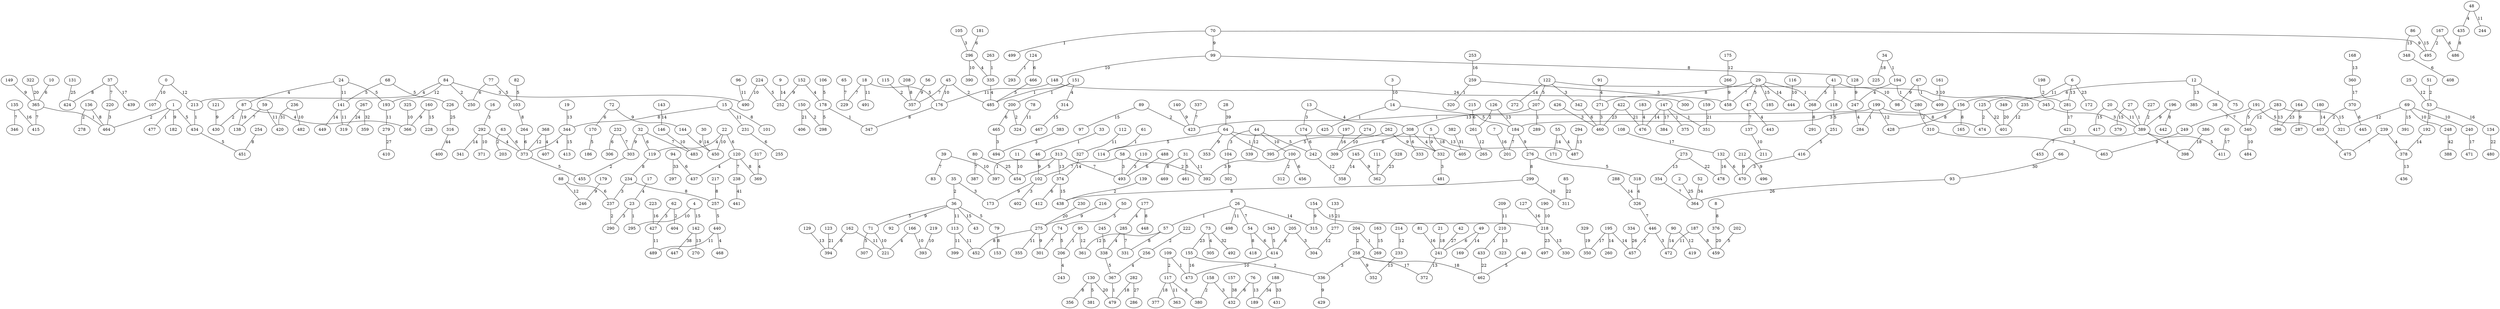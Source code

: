 graph {
  0 [label="0"];
  1 [label="1"];
  2 [label="2"];
  3 [label="3"];
  4 [label="4"];
  5 [label="5"];
  6 [label="6"];
  7 [label="7"];
  8 [label="8"];
  9 [label="9"];
  10 [label="10"];
  11 [label="11"];
  12 [label="12"];
  13 [label="13"];
  14 [label="14"];
  15 [label="15"];
  16 [label="16"];
  17 [label="17"];
  18 [label="18"];
  19 [label="19"];
  20 [label="20"];
  21 [label="21"];
  22 [label="22"];
  23 [label="23"];
  24 [label="24"];
  25 [label="25"];
  26 [label="26"];
  27 [label="27"];
  28 [label="28"];
  29 [label="29"];
  30 [label="30"];
  31 [label="31"];
  32 [label="32"];
  33 [label="33"];
  34 [label="34"];
  35 [label="35"];
  36 [label="36"];
  37 [label="37"];
  38 [label="38"];
  39 [label="39"];
  40 [label="40"];
  41 [label="41"];
  42 [label="42"];
  43 [label="43"];
  44 [label="44"];
  45 [label="45"];
  46 [label="46"];
  47 [label="47"];
  48 [label="48"];
  49 [label="49"];
  50 [label="50"];
  51 [label="51"];
  52 [label="52"];
  53 [label="53"];
  54 [label="54"];
  55 [label="55"];
  56 [label="56"];
  57 [label="57"];
  58 [label="58"];
  59 [label="59"];
  60 [label="60"];
  61 [label="61"];
  62 [label="62"];
  63 [label="63"];
  64 [label="64"];
  65 [label="65"];
  66 [label="66"];
  67 [label="67"];
  68 [label="68"];
  69 [label="69"];
  70 [label="70"];
  71 [label="71"];
  72 [label="72"];
  73 [label="73"];
  74 [label="74"];
  75 [label="75"];
  76 [label="76"];
  77 [label="77"];
  78 [label="78"];
  79 [label="79"];
  80 [label="80"];
  81 [label="81"];
  82 [label="82"];
  83 [label="83"];
  84 [label="84"];
  85 [label="85"];
  86 [label="86"];
  87 [label="87"];
  88 [label="88"];
  89 [label="89"];
  90 [label="90"];
  91 [label="91"];
  92 [label="92"];
  93 [label="93"];
  94 [label="94"];
  95 [label="95"];
  96 [label="96"];
  97 [label="97"];
  98 [label="98"];
  99 [label="99"];
  100 [label="100"];
  101 [label="101"];
  102 [label="102"];
  103 [label="103"];
  104 [label="104"];
  105 [label="105"];
  106 [label="106"];
  107 [label="107"];
  108 [label="108"];
  109 [label="109"];
  110 [label="110"];
  111 [label="111"];
  112 [label="112"];
  113 [label="113"];
  114 [label="114"];
  115 [label="115"];
  116 [label="116"];
  117 [label="117"];
  118 [label="118"];
  119 [label="119"];
  120 [label="120"];
  121 [label="121"];
  122 [label="122"];
  123 [label="123"];
  124 [label="124"];
  125 [label="125"];
  126 [label="126"];
  127 [label="127"];
  128 [label="128"];
  129 [label="129"];
  130 [label="130"];
  131 [label="131"];
  132 [label="132"];
  133 [label="133"];
  134 [label="134"];
  135 [label="135"];
  136 [label="136"];
  137 [label="137"];
  138 [label="138"];
  139 [label="139"];
  140 [label="140"];
  141 [label="141"];
  142 [label="142"];
  143 [label="143"];
  144 [label="144"];
  145 [label="145"];
  146 [label="146"];
  147 [label="147"];
  148 [label="148"];
  149 [label="149"];
  150 [label="150"];
  151 [label="151"];
  152 [label="152"];
  153 [label="153"];
  154 [label="154"];
  155 [label="155"];
  156 [label="156"];
  157 [label="157"];
  158 [label="158"];
  159 [label="159"];
  160 [label="160"];
  161 [label="161"];
  162 [label="162"];
  163 [label="163"];
  164 [label="164"];
  165 [label="165"];
  166 [label="166"];
  167 [label="167"];
  168 [label="168"];
  169 [label="169"];
  170 [label="170"];
  171 [label="171"];
  172 [label="172"];
  173 [label="173"];
  174 [label="174"];
  175 [label="175"];
  176 [label="176"];
  177 [label="177"];
  178 [label="178"];
  179 [label="179"];
  180 [label="180"];
  181 [label="181"];
  182 [label="182"];
  183 [label="183"];
  184 [label="184"];
  185 [label="185"];
  186 [label="186"];
  187 [label="187"];
  188 [label="188"];
  189 [label="189"];
  190 [label="190"];
  191 [label="191"];
  192 [label="192"];
  193 [label="193"];
  194 [label="194"];
  195 [label="195"];
  196 [label="196"];
  197 [label="197"];
  198 [label="198"];
  199 [label="199"];
  200 [label="200"];
  201 [label="201"];
  202 [label="202"];
  203 [label="203"];
  204 [label="204"];
  205 [label="205"];
  206 [label="206"];
  207 [label="207"];
  208 [label="208"];
  209 [label="209"];
  210 [label="210"];
  211 [label="211"];
  212 [label="212"];
  213 [label="213"];
  214 [label="214"];
  215 [label="215"];
  216 [label="216"];
  217 [label="217"];
  218 [label="218"];
  219 [label="219"];
  220 [label="220"];
  221 [label="221"];
  222 [label="222"];
  223 [label="223"];
  224 [label="224"];
  225 [label="225"];
  226 [label="226"];
  227 [label="227"];
  228 [label="228"];
  229 [label="229"];
  230 [label="230"];
  231 [label="231"];
  232 [label="232"];
  233 [label="233"];
  234 [label="234"];
  235 [label="235"];
  236 [label="236"];
  237 [label="237"];
  238 [label="238"];
  239 [label="239"];
  240 [label="240"];
  241 [label="241"];
  242 [label="242"];
  243 [label="243"];
  244 [label="244"];
  245 [label="245"];
  246 [label="246"];
  247 [label="247"];
  248 [label="248"];
  249 [label="249"];
  250 [label="250"];
  251 [label="251"];
  252 [label="252"];
  253 [label="253"];
  254 [label="254"];
  255 [label="255"];
  256 [label="256"];
  257 [label="257"];
  258 [label="258"];
  259 [label="259"];
  260 [label="260"];
  261 [label="261"];
  262 [label="262"];
  263 [label="263"];
  264 [label="264"];
  265 [label="265"];
  266 [label="266"];
  267 [label="267"];
  268 [label="268"];
  269 [label="269"];
  270 [label="270"];
  271 [label="271"];
  272 [label="272"];
  273 [label="273"];
  274 [label="274"];
  275 [label="275"];
  276 [label="276"];
  277 [label="277"];
  278 [label="278"];
  279 [label="279"];
  280 [label="280"];
  281 [label="281"];
  282 [label="282"];
  283 [label="283"];
  284 [label="284"];
  285 [label="285"];
  286 [label="286"];
  287 [label="287"];
  288 [label="288"];
  289 [label="289"];
  290 [label="290"];
  291 [label="291"];
  292 [label="292"];
  293 [label="293"];
  294 [label="294"];
  295 [label="295"];
  296 [label="296"];
  297 [label="297"];
  298 [label="298"];
  299 [label="299"];
  300 [label="300"];
  301 [label="301"];
  302 [label="302"];
  303 [label="303"];
  304 [label="304"];
  305 [label="305"];
  306 [label="306"];
  307 [label="307"];
  308 [label="308"];
  309 [label="309"];
  310 [label="310"];
  311 [label="311"];
  312 [label="312"];
  313 [label="313"];
  314 [label="314"];
  315 [label="315"];
  316 [label="316"];
  317 [label="317"];
  318 [label="318"];
  319 [label="319"];
  320 [label="320"];
  321 [label="321"];
  322 [label="322"];
  323 [label="323"];
  324 [label="324"];
  325 [label="325"];
  326 [label="326"];
  327 [label="327"];
  328 [label="328"];
  329 [label="329"];
  330 [label="330"];
  331 [label="331"];
  332 [label="332"];
  333 [label="333"];
  334 [label="334"];
  335 [label="335"];
  336 [label="336"];
  337 [label="337"];
  338 [label="338"];
  339 [label="339"];
  340 [label="340"];
  341 [label="341"];
  342 [label="342"];
  343 [label="343"];
  344 [label="344"];
  345 [label="345"];
  346 [label="346"];
  347 [label="347"];
  348 [label="348"];
  349 [label="349"];
  350 [label="350"];
  351 [label="351"];
  352 [label="352"];
  353 [label="353"];
  354 [label="354"];
  355 [label="355"];
  356 [label="356"];
  357 [label="357"];
  358 [label="358"];
  359 [label="359"];
  360 [label="360"];
  361 [label="361"];
  362 [label="362"];
  363 [label="363"];
  364 [label="364"];
  365 [label="365"];
  366 [label="366"];
  367 [label="367"];
  368 [label="368"];
  369 [label="369"];
  370 [label="370"];
  371 [label="371"];
  372 [label="372"];
  373 [label="373"];
  374 [label="374"];
  375 [label="375"];
  376 [label="376"];
  377 [label="377"];
  378 [label="378"];
  379 [label="379"];
  380 [label="380"];
  381 [label="381"];
  382 [label="382"];
  383 [label="383"];
  384 [label="384"];
  385 [label="385"];
  386 [label="386"];
  387 [label="387"];
  388 [label="388"];
  389 [label="389"];
  390 [label="390"];
  391 [label="391"];
  392 [label="392"];
  393 [label="393"];
  394 [label="394"];
  395 [label="395"];
  396 [label="396"];
  397 [label="397"];
  398 [label="398"];
  399 [label="399"];
  400 [label="400"];
  401 [label="401"];
  402 [label="402"];
  403 [label="403"];
  404 [label="404"];
  405 [label="405"];
  406 [label="406"];
  407 [label="407"];
  408 [label="408"];
  409 [label="409"];
  410 [label="410"];
  411 [label="411"];
  412 [label="412"];
  413 [label="413"];
  414 [label="414"];
  415 [label="415"];
  416 [label="416"];
  417 [label="417"];
  418 [label="418"];
  419 [label="419"];
  420 [label="420"];
  421 [label="421"];
  422 [label="422"];
  423 [label="423"];
  424 [label="424"];
  425 [label="425"];
  426 [label="426"];
  427 [label="427"];
  428 [label="428"];
  429 [label="429"];
  430 [label="430"];
  431 [label="431"];
  432 [label="432"];
  433 [label="433"];
  434 [label="434"];
  435 [label="435"];
  436 [label="436"];
  437 [label="437"];
  438 [label="438"];
  439 [label="439"];
  440 [label="440"];
  441 [label="441"];
  442 [label="442"];
  443 [label="443"];
  444 [label="444"];
  445 [label="445"];
  446 [label="446"];
  447 [label="447"];
  448 [label="448"];
  449 [label="449"];
  450 [label="450"];
  451 [label="451"];
  452 [label="452"];
  453 [label="453"];
  454 [label="454"];
  455 [label="455"];
  456 [label="456"];
  457 [label="457"];
  458 [label="458"];
  459 [label="459"];
  460 [label="460"];
  461 [label="461"];
  462 [label="462"];
  463 [label="463"];
  464 [label="464"];
  465 [label="465"];
  466 [label="466"];
  467 [label="467"];
  468 [label="468"];
  469 [label="469"];
  470 [label="470"];
  471 [label="471"];
  472 [label="472"];
  473 [label="473"];
  474 [label="474"];
  475 [label="475"];
  476 [label="476"];
  477 [label="477"];
  478 [label="478"];
  479 [label="479"];
  480 [label="480"];
  481 [label="481"];
  482 [label="482"];
  483 [label="483"];
  484 [label="484"];
  485 [label="485"];
  486 [label="486"];
  487 [label="487"];
  488 [label="488"];
  489 [label="489"];
  490 [label="490"];
  491 [label="491"];
  492 [label="492"];
  493 [label="493"];
  494 [label="494"];
  495 [label="495"];
  496 [label="496"];
  497 [label="497"];
  498 [label="498"];
  499 [label="499"];
  0 -- 107 [label="10"];
  0 -- 213 [label="12"];
  1 -- 434 [label="5"];
  1 -- 464 [label="2"];
  1 -- 182 [label="9"];
  1 -- 477 [label="1"];
  2 -- 364 [label="25"];
  3 -- 14 [label="10"];
  4 -- 142 [label="15"];
  4 -- 295 [label="10"];
  5 -- 332 [label="9"];
  5 -- 405 [label="18"];
  6 -- 281 [label="13"];
  6 -- 172 [label="23"];
  6 -- 156 [label="11"];
  7 -- 201 [label="16"];
  8 -- 376 [label="8"];
  9 -- 252 [label="14"];
  10 -- 365 [label="6"];
  11 -- 454 [label="10"];
  12 -- 385 [label="13"];
  12 -- 75 [label="1"];
  12 -- 125 [label="6"];
  13 -- 308 [label="4"];
  13 -- 174 [label="3"];
  14 -- 425 [label="1"];
  14 -- 184 [label="5"];
  15 -- 101 [label="8"];
  15 -- 231 [label="11"];
  15 -- 344 [label="8"];
  16 -- 292 [label="3"];
  17 -- 23 [label="4"];
  18 -- 491 [label="11"];
  18 -- 176 [label="5"];
  18 -- 229 [label="7"];
  19 -- 344 [label="13"];
  20 -- 417 [label="15"];
  20 -- 389 [label="11"];
  21 -- 241 [label="18"];
  22 -- 120 [label="6"];
  22 -- 450 [label="10"];
  22 -- 119 [label="4"];
  23 -- 290 [label="3"];
  23 -- 295 [label="1"];
  24 -- 193 [label="5"];
  24 -- 87 [label="4"];
  24 -- 141 [label="11"];
  25 -- 53 [label="12"];
  26 -- 54 [label="7"];
  26 -- 498 [label="11"];
  26 -- 57 [label="1"];
  26 -- 315 [label="14"];
  27 -- 379 [label="15"];
  27 -- 389 [label="1"];
  28 -- 64 [label="39"];
  29 -- 444 [label="14"];
  29 -- 458 [label="7"];
  29 -- 185 [label="15"];
  29 -- 268 [label="1"];
  29 -- 47 [label="5"];
  29 -- 271 [label="8"];
  30 -- 450 [label="14"];
  31 -- 461 [label="5"];
  31 -- 392 [label="11"];
  31 -- 469 [label="8"];
  32 -- 483 [label="7"];
  32 -- 303 [label="9"];
  32 -- 119 [label="6"];
  33 -- 46 [label="1"];
  34 -- 225 [label="18"];
  34 -- 194 [label="1"];
  35 -- 36 [label="2"];
  35 -- 173 [label="3"];
  36 -- 79 [label="5"];
  36 -- 113 [label="11"];
  36 -- 43 [label="15"];
  36 -- 92 [label="9"];
  36 -- 71 [label="5"];
  37 -- 220 [label="7"];
  37 -- 424 [label="8"];
  37 -- 439 [label="17"];
  38 -- 340 [label="7"];
  39 -- 83 [label="7"];
  39 -- 397 [label="10"];
  40 -- 462 [label="5"];
  41 -- 98 [label="10"];
  41 -- 118 [label="1"];
  41 -- 268 [label="5"];
  42 -- 241 [label="27"];
  44 -- 339 [label="12"];
  44 -- 100 [label="10"];
  44 -- 242 [label="5"];
  44 -- 104 [label="3"];
  45 -- 176 [label="10"];
  45 -- 357 [label="7"];
  45 -- 485 [label="2"];
  46 -- 102 [label="9"];
  47 -- 443 [label="4"];
  47 -- 137 [label="7"];
  48 -- 244 [label="11"];
  48 -- 435 [label="4"];
  49 -- 241 [label="6"];
  49 -- 169 [label="14"];
  50 -- 74 [label="5"];
  51 -- 53 [label="2"];
  52 -- 364 [label="34"];
  53 -- 134 [label="16"];
  53 -- 192 [label="2"];
  54 -- 414 [label="6"];
  54 -- 418 [label="8"];
  55 -- 171 [label="14"];
  55 -- 487 [label="4"];
  56 -- 357 [label="9"];
  57 -- 331 [label="8"];
  57 -- 361 [label="12"];
  58 -- 102 [label="7"];
  58 -- 493 [label="3"];
  58 -- 392 [label="2"];
  59 -- 420 [label="11"];
  59 -- 138 [label="7"];
  60 -- 411 [label="17"];
  61 -- 114 [label="1"];
  62 -- 404 [label="2"];
  62 -- 427 [label="3"];
  63 -- 203 [label="2"];
  63 -- 373 [label="6"];
  64 -- 395 [label="1"];
  64 -- 487 [label="13"];
  64 -- 353 [label="9"];
  64 -- 114 [label="5"];
  65 -- 229 [label="7"];
  66 -- 93 [label="30"];
  67 -- 409 [label="1"];
  67 -- 98 [label="9"];
  68 -- 226 [label="5"];
  68 -- 141 [label="5"];
  69 -- 391 [label="15"];
  69 -- 248 [label="10"];
  69 -- 240 [label="10"];
  69 -- 321 [label="12"];
  70 -- 499 [label="1"];
  70 -- 99 [label="9"];
  70 -- 495 [label="9"];
  71 -- 307 [label="5"];
  71 -- 221 [label="10"];
  72 -- 144 [label="9"];
  72 -- 170 [label="6"];
  73 -- 155 [label="23"];
  73 -- 492 [label="32"];
  73 -- 305 [label="4"];
  74 -- 301 [label="7"];
  74 -- 206 [label="5"];
  76 -- 189 [label="13"];
  76 -- 432 [label="6"];
  77 -- 103 [label="5"];
  77 -- 250 [label="6"];
  78 -- 324 [label="11"];
  79 -- 153 [label="8"];
  80 -- 454 [label="25"];
  80 -- 387 [label="7"];
  81 -- 241 [label="16"];
  82 -- 103 [label="5"];
  84 -- 490 [label="3"];
  84 -- 250 [label="2"];
  84 -- 193 [label="12"];
  84 -- 213 [label="4"];
  85 -- 311 [label="22"];
  86 -- 348 [label="13"];
  86 -- 495 [label="15"];
  87 -- 430 [label="2"];
  87 -- 138 [label="19"];
  87 -- 366 [label="4"];
  88 -- 246 [label="12"];
  88 -- 237 [label="6"];
  89 -- 97 [label="15"];
  89 -- 423 [label="2"];
  90 -- 472 [label="14"];
  90 -- 419 [label="12"];
  91 -- 271 [label="4"];
  93 -- 364 [label="26"];
  94 -- 297 [label="33"];
  94 -- 437 [label="6"];
  95 -- 361 [label="12"];
  95 -- 206 [label="1"];
  96 -- 490 [label="11"];
  99 -- 148 [label="10"];
  99 -- 128 [label="8"];
  100 -- 392 [label="3"];
  100 -- 456 [label="6"];
  100 -- 312 [label="2"];
  102 -- 402 [label="3"];
  102 -- 173 [label="9"];
  103 -- 264 [label="8"];
  104 -- 302 [label="9"];
  105 -- 296 [label="3"];
  106 -- 178 [label="5"];
  108 -- 132 [label="17"];
  109 -- 117 [label="2"];
  109 -- 473 [label="1"];
  110 -- 493 [label="3"];
  111 -- 362 [label="7"];
  112 -- 327 [label="11"];
  113 -- 452 [label="11"];
  113 -- 399 [label="11"];
  115 -- 357 [label="2"];
  116 -- 444 [label="10"];
  117 -- 377 [label="18"];
  117 -- 363 [label="11"];
  117 -- 380 [label="8"];
  118 -- 251 [label="5"];
  119 -- 234 [label="8"];
  120 -- 238 [label="7"];
  120 -- 437 [label="4"];
  120 -- 369 [label="8"];
  121 -- 430 [label="9"];
  122 -- 342 [label="3"];
  122 -- 272 [label="14"];
  122 -- 345 [label="3"];
  122 -- 207 [label="5"];
  123 -- 394 [label="21"];
  124 -- 466 [label="6"];
  124 -- 293 [label="1"];
  125 -- 401 [label="22"];
  125 -- 474 [label="2"];
  126 -- 184 [label="13"];
  126 -- 261 [label="2"];
  127 -- 218 [label="16"];
  128 -- 247 [label="9"];
  129 -- 394 [label="13"];
  130 -- 479 [label="20"];
  130 -- 356 [label="8"];
  130 -- 381 [label="5"];
  131 -- 424 [label="25"];
  132 -- 478 [label="16"];
  132 -- 470 [label="6"];
  133 -- 277 [label="21"];
  134 -- 480 [label="22"];
  135 -- 415 [label="16"];
  135 -- 346 [label="7"];
  136 -- 464 [label="8"];
  136 -- 278 [label="2"];
  137 -- 211 [label="10"];
  139 -- 438 [label="2"];
  140 -- 423 [label="9"];
  141 -- 319 [label="11"];
  141 -- 449 [label="14"];
  142 -- 447 [label="38"];
  142 -- 270 [label="13"];
  143 -- 146 [label="14"];
  144 -- 450 [label="9"];
  145 -- 358 [label="14"];
  145 -- 362 [label="9"];
  146 -- 483 [label="10"];
  147 -- 375 [label="1"];
  147 -- 384 [label="17"];
  147 -- 351 [label="1"];
  147 -- 476 [label="14"];
  148 -- 300 [label="24"];
  148 -- 176 [label="11"];
  149 -- 365 [label="9"];
  150 -- 298 [label="2"];
  150 -- 406 [label="21"];
  151 -- 200 [label="1"];
  151 -- 485 [label="1"];
  151 -- 314 [label="4"];
  152 -- 252 [label="9"];
  152 -- 178 [label="4"];
  154 -- 218 [label="15"];
  154 -- 315 [label="9"];
  155 -- 473 [label="16"];
  155 -- 336 [label="2"];
  156 -- 184 [label="3"];
  156 -- 428 [label="8"];
  156 -- 165 [label="8"];
  157 -- 432 [label="38"];
  158 -- 380 [label="2"];
  158 -- 432 [label="3"];
  159 -- 351 [label="21"];
  160 -- 366 [label="9"];
  160 -- 228 [label="15"];
  161 -- 409 [label="10"];
  162 -- 221 [label="11"];
  162 -- 394 [label="8"];
  163 -- 269 [label="15"];
  164 -- 287 [label="9"];
  164 -- 396 [label="23"];
  166 -- 221 [label="4"];
  166 -- 393 [label="10"];
  167 -- 486 [label="6"];
  167 -- 495 [label="2"];
  168 -- 360 [label="13"];
  170 -- 186 [label="5"];
  174 -- 242 [label="6"];
  175 -- 266 [label="12"];
  176 -- 347 [label="8"];
  177 -- 448 [label="8"];
  177 -- 285 [label="4"];
  178 -- 347 [label="1"];
  178 -- 298 [label="5"];
  179 -- 246 [label="9"];
  180 -- 403 [label="14"];
  181 -- 296 [label="6"];
  183 -- 476 [label="4"];
  184 -- 276 [label="9"];
  184 -- 201 [label="7"];
  187 -- 459 [label="8"];
  187 -- 472 [label="11"];
  188 -- 431 [label="33"];
  188 -- 189 [label="34"];
  190 -- 218 [label="10"];
  191 -- 249 [label="7"];
  191 -- 403 [label="5"];
  191 -- 340 [label="5"];
  192 -- 378 [label="14"];
  193 -- 279 [label="11"];
  194 -- 247 [label="4"];
  194 -- 280 [label="1"];
  195 -- 350 [label="17"];
  195 -- 457 [label="14"];
  195 -- 260 [label="14"];
  196 -- 442 [label="8"];
  196 -- 389 [label="9"];
  197 -- 309 [label="16"];
  198 -- 281 [label="2"];
  199 -- 474 [label="8"];
  199 -- 423 [label="1"];
  199 -- 428 [label="12"];
  199 -- 284 [label="1"];
  200 -- 465 [label="6"];
  200 -- 324 [label="2"];
  202 -- 459 [label="5"];
  204 -- 258 [label="2"];
  204 -- 269 [label="1"];
  205 -- 414 [label="6"];
  205 -- 304 [label="3"];
  206 -- 243 [label="4"];
  207 -- 289 [label="1"];
  207 -- 308 [label="13"];
  208 -- 357 [label="8"];
  209 -- 210 [label="11"];
  210 -- 433 [label="1"];
  210 -- 323 [label="13"];
  212 -- 496 [label="9"];
  212 -- 470 [label="9"];
  213 -- 434 [label="1"];
  214 -- 233 [label="12"];
  215 -- 261 [label="6"];
  216 -- 275 [label="9"];
  217 -- 257 [label="8"];
  218 -- 497 [label="23"];
  218 -- 330 [label="13"];
  219 -- 393 [label="10"];
  220 -- 464 [label="3"];
  222 -- 256 [label="2"];
  223 -- 427 [label="16"];
  224 -- 490 [label="10"];
  224 -- 252 [label="5"];
  226 -- 316 [label="25"];
  227 -- 389 [label="2"];
  230 -- 275 [label="20"];
  231 -- 255 [label="6"];
  232 -- 303 [label="7"];
  232 -- 306 [label="6"];
  233 -- 352 [label="13"];
  234 -- 257 [label="8"];
  234 -- 237 [label="3"];
  235 -- 401 [label="12"];
  236 -- 482 [label="10"];
  236 -- 420 [label="31"];
  237 -- 290 [label="2"];
  238 -- 441 [label="41"];
  239 -- 378 [label="4"];
  239 -- 475 [label="7"];
  240 -- 471 [label="17"];
  241 -- 372 [label="13"];
  242 -- 358 [label="12"];
  245 -- 338 [label="5"];
  247 -- 284 [label="4"];
  248 -- 388 [label="42"];
  249 -- 463 [label="9"];
  251 -- 416 [label="5"];
  253 -- 259 [label="16"];
  254 -- 451 [label="8"];
  256 -- 367 [label="4"];
  257 -- 440 [label="5"];
  258 -- 336 [label="3"];
  258 -- 462 [label="18"];
  258 -- 352 [label="9"];
  258 -- 372 [label="17"];
  259 -- 320 [label="1"];
  259 -- 458 [label="3"];
  261 -- 265 [label="12"];
  262 -- 395 [label="5"];
  262 -- 332 [label="9"];
  263 -- 335 [label="1"];
  264 -- 373 [label="6"];
  266 -- 458 [label="9"];
  267 -- 319 [label="24"];
  267 -- 359 [label="32"];
  268 -- 291 [label="8"];
  271 -- 460 [label="3"];
  273 -- 478 [label="22"];
  273 -- 354 [label="13"];
  274 -- 309 [label="10"];
  275 -- 355 [label="11"];
  275 -- 301 [label="9"];
  275 -- 452 [label="8"];
  276 -- 318 [label="5"];
  276 -- 299 [label="8"];
  277 -- 304 [label="12"];
  279 -- 410 [label="27"];
  280 -- 310 [label="2"];
  281 -- 421 [label="17"];
  282 -- 479 [label="18"];
  282 -- 286 [label="27"];
  283 -- 321 [label="15"];
  283 -- 340 [label="12"];
  283 -- 396 [label="13"];
  285 -- 331 [label="7"];
  285 -- 338 [label="4"];
  288 -- 326 [label="14"];
  292 -- 373 [label="4"];
  292 -- 341 [label="14"];
  292 -- 371 [label="10"];
  294 -- 487 [label="13"];
  296 -- 390 [label="10"];
  296 -- 335 [label="4"];
  299 -- 438 [label="8"];
  299 -- 311 [label="10"];
  303 -- 455 [label="2"];
  308 -- 332 [label="4"];
  308 -- 309 [label="6"];
  308 -- 333 [label="6"];
  310 -- 463 [label="3"];
  313 -- 493 [label="7"];
  313 -- 454 [label="5"];
  313 -- 374 [label="13"];
  313 -- 397 [label="1"];
  314 -- 467 [label="15"];
  316 -- 400 [label="44"];
  317 -- 369 [label="4"];
  318 -- 326 [label="4"];
  322 -- 365 [label="20"];
  325 -- 366 [label="10"];
  326 -- 446 [label="7"];
  327 -- 374 [label="14"];
  328 -- 362 [label="23"];
  329 -- 350 [label="19"];
  332 -- 481 [label="3"];
  334 -- 457 [label="26"];
  335 -- 485 [label="4"];
  336 -- 429 [label="9"];
  337 -- 423 [label="7"];
  338 -- 367 [label="5"];
  340 -- 484 [label="10"];
  342 -- 460 [label="6"];
  343 -- 414 [label="5"];
  344 -- 373 [label="4"];
  344 -- 413 [label="15"];
  345 -- 389 [label="3"];
  348 -- 408 [label="6"];
  349 -- 401 [label="20"];
  354 -- 364 [label="7"];
  360 -- 370 [label="17"];
  365 -- 464 [label="1"];
  365 -- 415 [label="7"];
  367 -- 479 [label="1"];
  368 -- 407 [label="4"];
  368 -- 373 [label="12"];
  370 -- 445 [label="6"];
  370 -- 403 [label="2"];
  373 -- 455 [label="5"];
  374 -- 412 [label="6"];
  374 -- 438 [label="15"];
  376 -- 459 [label="20"];
  378 -- 436 [label="13"];
  382 -- 405 [label="31"];
  383 -- 494 [label="3"];
  386 -- 398 [label="18"];
  389 -- 411 [label="5"];
  389 -- 398 [label="4"];
  389 -- 453 [label="7"];
  403 -- 475 [label="4"];
  414 -- 473 [label="10"];
  416 -- 470 [label="3"];
  422 -- 476 [label="21"];
  422 -- 460 [label="23"];
  426 -- 460 [label="3"];
  427 -- 489 [label="11"];
  433 -- 462 [label="22"];
  434 -- 451 [label="5"];
  435 -- 486 [label="8"];
  440 -- 489 [label="11"];
  440 -- 468 [label="4"];
  446 -- 472 [label="3"];
  446 -- 457 [label="2"];
  465 -- 494 [label="3"];
  466 -- 485 [label="5"];
  488 -- 493 [label="6"];
}